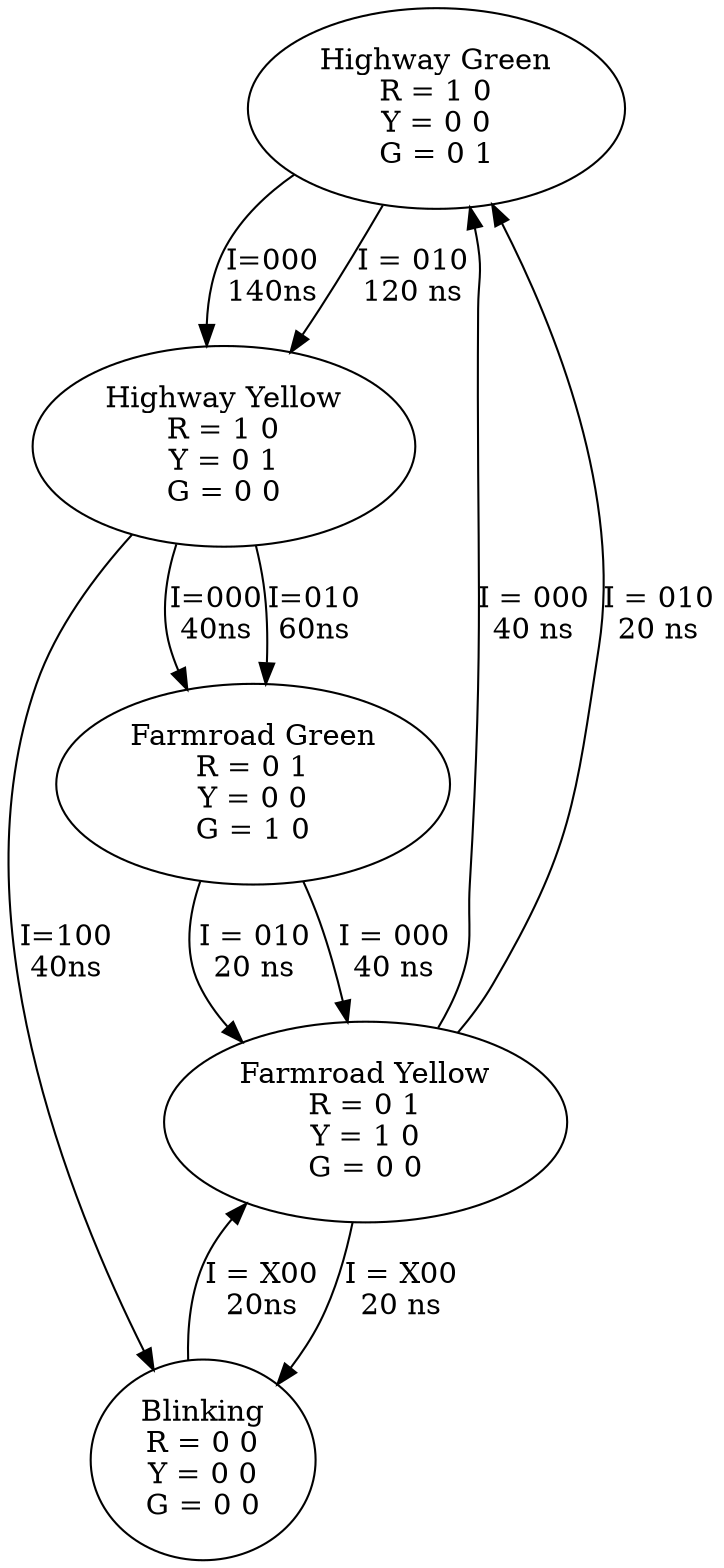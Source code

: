 digraph s298 {
	HighwayGreen -> HighwayYellow [label="I=000\n140ns"];
	HighwayGreen -> HighwayYellow [label="I = 010\n120 ns"];
	HighwayYellow -> FarmroadGreen [label="I=000\n40ns"];
	HighwayYellow -> FarmroadGreen [label="I=010\n60ns"];
	HighwayYellow -> Blinking [label="I=100\n40ns"];
	Blinking -> FarmroadYellow [label="I = X00\n20ns"];
	FarmroadYellow -> Blinking [label="I = X00\n20 ns"];
	FarmroadGreen -> FarmroadYellow [label="I = 000\n40 ns"];
	FarmroadGreen -> FarmroadYellow [label="I = 010\n20 ns"];
	FarmroadYellow -> HighwayGreen [label="I = 000\n40 ns"];
	FarmroadYellow -> HighwayGreen [label="I = 010\n20 ns"];
	FarmroadYellow [label="Farmroad Yellow\nR = 0 1\nY = 1 0\nG = 0 0"];
	FarmroadGreen [label="Farmroad Green\nR = 0 1\nY = 0 0\nG = 1 0"];
	HighwayGreen [label="Highway Green\nR = 1 0\nY = 0 0\nG = 0 1"];
	HighwayYellow [label="Highway Yellow\nR = 1 0\nY = 0 1\nG = 0 0"];
	Blinking [label="Blinking\nR = 0 0\nY = 0 0\nG = 0 0"];
}

